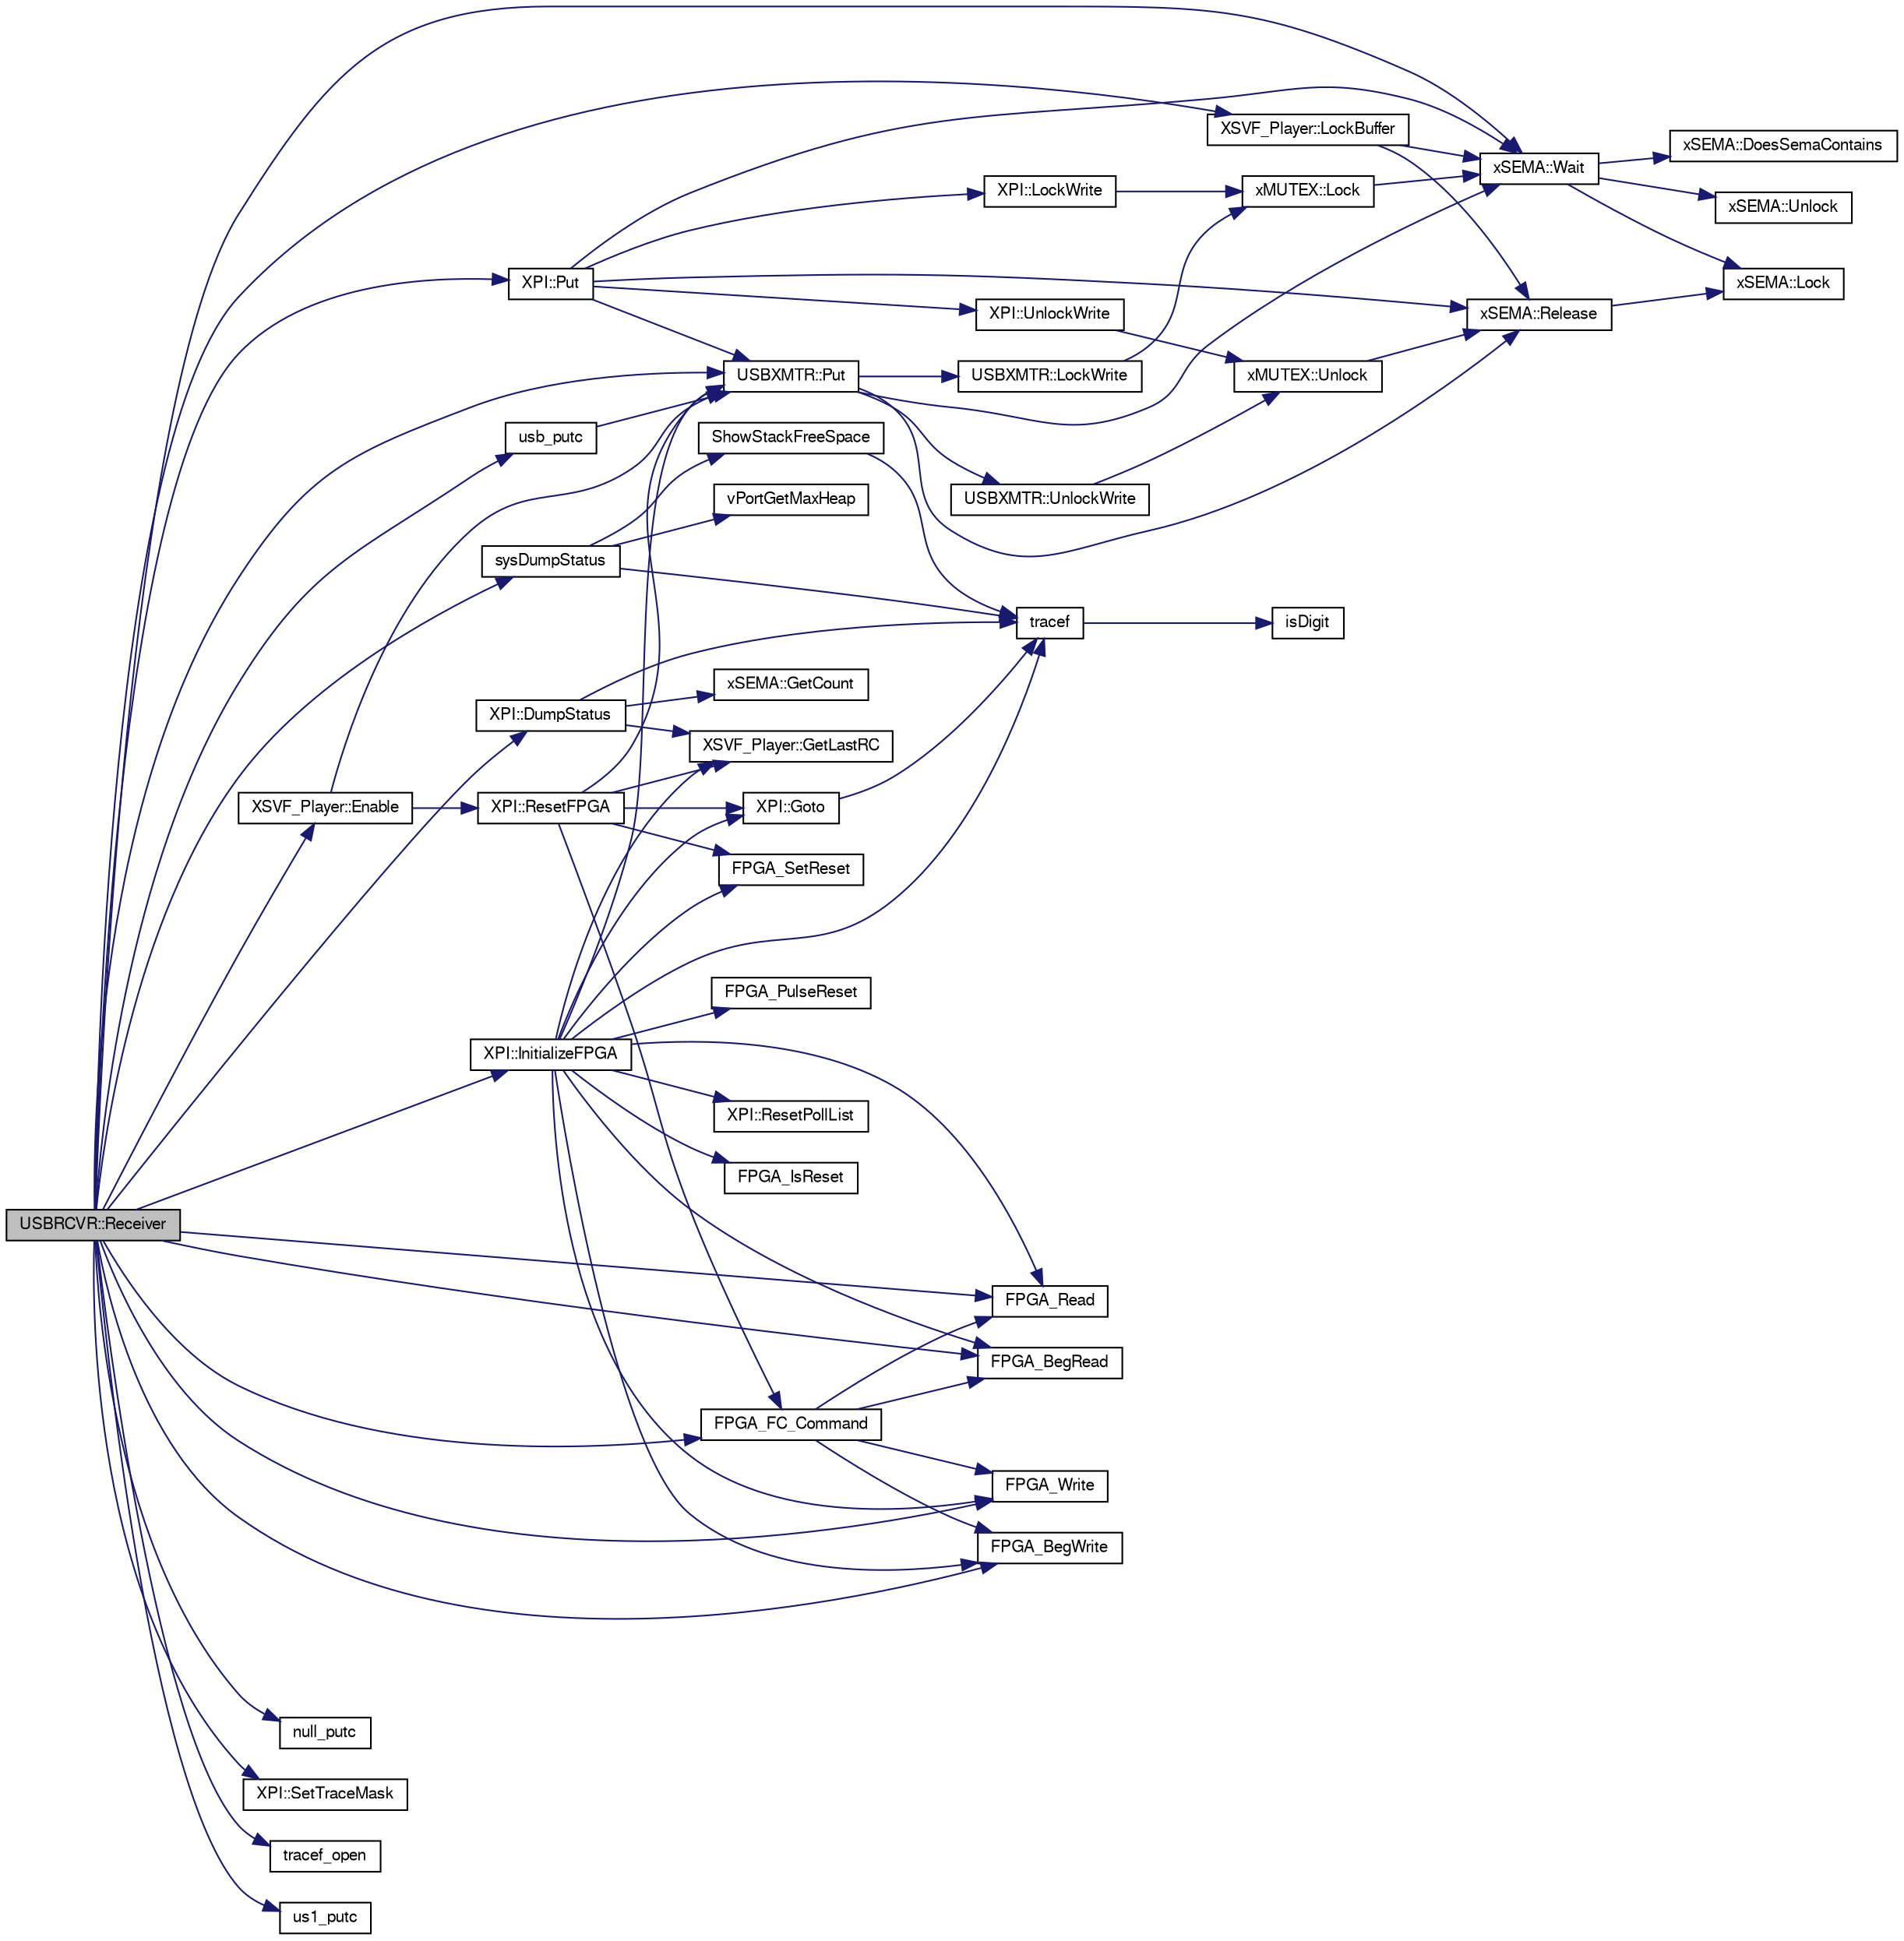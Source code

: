 digraph G
{
  bgcolor="transparent";
  edge [fontname="FreeSans",fontsize=10,labelfontname="FreeSans",labelfontsize=10];
  node [fontname="FreeSans",fontsize=10,shape=record];
  rankdir=LR;
  Node1 [label="USBRCVR::Receiver",height=0.2,width=0.4,color="black", fillcolor="grey75", style="filled" fontcolor="black"];
  Node1 -> Node2 [color="midnightblue",fontsize=10,style="solid",fontname="FreeSans"];
  Node2 [label="XPI::DumpStatus",height=0.2,width=0.4,color="black",URL="$class_x_p_i.html#74381af57a983610abb488730eab82bb"];
  Node2 -> Node3 [color="midnightblue",fontsize=10,style="solid",fontname="FreeSans"];
  Node3 [label="xSEMA::GetCount",height=0.2,width=0.4,color="black",URL="$classx_s_e_m_a.html#173d61ea89795127bcbebd110616f944"];
  Node2 -> Node4 [color="midnightblue",fontsize=10,style="solid",fontname="FreeSans"];
  Node4 [label="XSVF_Player::GetLastRC",height=0.2,width=0.4,color="black",URL="$class_x_s_v_f___player.html#6fa3bf4ec56d838ad09c3f0e43a8342e"];
  Node2 -> Node5 [color="midnightblue",fontsize=10,style="solid",fontname="FreeSans"];
  Node5 [label="tracef",height=0.2,width=0.4,color="black",URL="$trace_8h.html#a992713b67dd2ec12eddb0ca609e13ab"];
  Node5 -> Node6 [color="midnightblue",fontsize=10,style="solid",fontname="FreeSans"];
  Node6 [label="isDigit",height=0.2,width=0.4,color="black",URL="$stdio_8cpp.html#6dc444c99c5adf684e2e9ac2a85d71d0"];
  Node1 -> Node7 [color="midnightblue",fontsize=10,style="solid",fontname="FreeSans"];
  Node7 [label="XSVF_Player::Enable",height=0.2,width=0.4,color="black",URL="$class_x_s_v_f___player.html#ab49a062790f0a95e08d6f246b2a71b4"];
  Node7 -> Node8 [color="midnightblue",fontsize=10,style="solid",fontname="FreeSans"];
  Node8 [label="USBXMTR::Put",height=0.2,width=0.4,color="black",URL="$class_u_s_b_x_m_t_r.html#149d280fef7548a52d67fcb5c5ac3ea6"];
  Node8 -> Node9 [color="midnightblue",fontsize=10,style="solid",fontname="FreeSans"];
  Node9 [label="USBXMTR::LockWrite",height=0.2,width=0.4,color="black",URL="$class_u_s_b_x_m_t_r.html#70384f142454df09c3600680cff40274"];
  Node9 -> Node10 [color="midnightblue",fontsize=10,style="solid",fontname="FreeSans"];
  Node10 [label="xMUTEX::Lock",height=0.2,width=0.4,color="black",URL="$classx_m_u_t_e_x.html#529d57424fe4f58d9a13dea66e40ecfa"];
  Node10 -> Node11 [color="midnightblue",fontsize=10,style="solid",fontname="FreeSans"];
  Node11 [label="xSEMA::Wait",height=0.2,width=0.4,color="black",URL="$classx_s_e_m_a.html#d398bc33f1c28f28c33ce1796b0e4ca7"];
  Node11 -> Node12 [color="midnightblue",fontsize=10,style="solid",fontname="FreeSans"];
  Node12 [label="xSEMA::DoesSemaContains",height=0.2,width=0.4,color="black",URL="$classx_s_e_m_a.html#b04acaa143ecfad200784197b075a8a8"];
  Node11 -> Node13 [color="midnightblue",fontsize=10,style="solid",fontname="FreeSans"];
  Node13 [label="xSEMA::Lock",height=0.2,width=0.4,color="black",URL="$classx_s_e_m_a.html#f672373f4e74bc17689036721587a6f1"];
  Node11 -> Node14 [color="midnightblue",fontsize=10,style="solid",fontname="FreeSans"];
  Node14 [label="xSEMA::Unlock",height=0.2,width=0.4,color="black",URL="$classx_s_e_m_a.html#b2457b1a08f5ef2bc40524d0e2c306bc"];
  Node8 -> Node15 [color="midnightblue",fontsize=10,style="solid",fontname="FreeSans"];
  Node15 [label="xSEMA::Release",height=0.2,width=0.4,color="black",URL="$classx_s_e_m_a.html#21e114e5918da00fc1d5ce9b285f5e2b"];
  Node15 -> Node13 [color="midnightblue",fontsize=10,style="solid",fontname="FreeSans"];
  Node8 -> Node16 [color="midnightblue",fontsize=10,style="solid",fontname="FreeSans"];
  Node16 [label="USBXMTR::UnlockWrite",height=0.2,width=0.4,color="black",URL="$class_u_s_b_x_m_t_r.html#421fa0d0a2a7d807d6d9c84b6e0304f8"];
  Node16 -> Node17 [color="midnightblue",fontsize=10,style="solid",fontname="FreeSans"];
  Node17 [label="xMUTEX::Unlock",height=0.2,width=0.4,color="black",URL="$classx_m_u_t_e_x.html#5f693de60fd054e78ef201118bc54a5f"];
  Node17 -> Node15 [color="midnightblue",fontsize=10,style="solid",fontname="FreeSans"];
  Node8 -> Node11 [color="midnightblue",fontsize=10,style="solid",fontname="FreeSans"];
  Node7 -> Node18 [color="midnightblue",fontsize=10,style="solid",fontname="FreeSans"];
  Node18 [label="XPI::ResetFPGA",height=0.2,width=0.4,color="black",URL="$class_x_p_i.html#5c51dda2c789ed0f0eec401f80d92c31"];
  Node18 -> Node19 [color="midnightblue",fontsize=10,style="solid",fontname="FreeSans"];
  Node19 [label="FPGA_FC_Command",height=0.2,width=0.4,color="black",URL="$fpga_8cpp.html#6ec2141bcc427ee6a3c18bdb187846d3"];
  Node19 -> Node20 [color="midnightblue",fontsize=10,style="solid",fontname="FreeSans"];
  Node20 [label="FPGA_BegRead",height=0.2,width=0.4,color="black",URL="$fpga_8hpp.html#a8775c4c73cdae748f93af04e87e6792"];
  Node19 -> Node21 [color="midnightblue",fontsize=10,style="solid",fontname="FreeSans"];
  Node21 [label="FPGA_BegWrite",height=0.2,width=0.4,color="black",URL="$fpga_8hpp.html#1b6789ce8965ccb307d548636d964939"];
  Node19 -> Node22 [color="midnightblue",fontsize=10,style="solid",fontname="FreeSans"];
  Node22 [label="FPGA_Read",height=0.2,width=0.4,color="black",URL="$fpga_8hpp.html#fed2dfd736eb1be0b2a3f10e7a284ba6"];
  Node19 -> Node23 [color="midnightblue",fontsize=10,style="solid",fontname="FreeSans"];
  Node23 [label="FPGA_Write",height=0.2,width=0.4,color="black",URL="$fpga_8hpp.html#8ecf613d5fe1af87d8cd076e4d33868b"];
  Node18 -> Node24 [color="midnightblue",fontsize=10,style="solid",fontname="FreeSans"];
  Node24 [label="FPGA_SetReset",height=0.2,width=0.4,color="black",URL="$fpga_8hpp.html#cac79b5f043fff8ed106d7dd5307f4cd"];
  Node18 -> Node4 [color="midnightblue",fontsize=10,style="solid",fontname="FreeSans"];
  Node18 -> Node25 [color="midnightblue",fontsize=10,style="solid",fontname="FreeSans"];
  Node25 [label="XPI::Goto",height=0.2,width=0.4,color="black",URL="$class_x_p_i.html#7aeb6f74261e180bbdb8de6923dbd81f"];
  Node25 -> Node5 [color="midnightblue",fontsize=10,style="solid",fontname="FreeSans"];
  Node18 -> Node8 [color="midnightblue",fontsize=10,style="solid",fontname="FreeSans"];
  Node1 -> Node20 [color="midnightblue",fontsize=10,style="solid",fontname="FreeSans"];
  Node1 -> Node21 [color="midnightblue",fontsize=10,style="solid",fontname="FreeSans"];
  Node1 -> Node19 [color="midnightblue",fontsize=10,style="solid",fontname="FreeSans"];
  Node1 -> Node22 [color="midnightblue",fontsize=10,style="solid",fontname="FreeSans"];
  Node1 -> Node23 [color="midnightblue",fontsize=10,style="solid",fontname="FreeSans"];
  Node1 -> Node26 [color="midnightblue",fontsize=10,style="solid",fontname="FreeSans"];
  Node26 [label="XPI::InitializeFPGA",height=0.2,width=0.4,color="black",URL="$class_x_p_i.html#13617d172b308c1448c74f4535b2e73d"];
  Node26 -> Node20 [color="midnightblue",fontsize=10,style="solid",fontname="FreeSans"];
  Node26 -> Node21 [color="midnightblue",fontsize=10,style="solid",fontname="FreeSans"];
  Node26 -> Node27 [color="midnightblue",fontsize=10,style="solid",fontname="FreeSans"];
  Node27 [label="FPGA_IsReset",height=0.2,width=0.4,color="black",URL="$fpga_8hpp.html#e5b55ceddf6a33085052f1844ea59647"];
  Node26 -> Node28 [color="midnightblue",fontsize=10,style="solid",fontname="FreeSans"];
  Node28 [label="FPGA_PulseReset",height=0.2,width=0.4,color="black",URL="$fpga_8hpp.html#e5b14b685c12e00e21d8f726c1c805bb"];
  Node26 -> Node22 [color="midnightblue",fontsize=10,style="solid",fontname="FreeSans"];
  Node26 -> Node24 [color="midnightblue",fontsize=10,style="solid",fontname="FreeSans"];
  Node26 -> Node23 [color="midnightblue",fontsize=10,style="solid",fontname="FreeSans"];
  Node26 -> Node4 [color="midnightblue",fontsize=10,style="solid",fontname="FreeSans"];
  Node26 -> Node25 [color="midnightblue",fontsize=10,style="solid",fontname="FreeSans"];
  Node26 -> Node8 [color="midnightblue",fontsize=10,style="solid",fontname="FreeSans"];
  Node26 -> Node29 [color="midnightblue",fontsize=10,style="solid",fontname="FreeSans"];
  Node29 [label="XPI::ResetPollList",height=0.2,width=0.4,color="black",URL="$class_x_p_i.html#f62bf4c64b500f35515ca8f5be19ce8d"];
  Node26 -> Node5 [color="midnightblue",fontsize=10,style="solid",fontname="FreeSans"];
  Node1 -> Node30 [color="midnightblue",fontsize=10,style="solid",fontname="FreeSans"];
  Node30 [label="XSVF_Player::LockBuffer",height=0.2,width=0.4,color="black",URL="$class_x_s_v_f___player.html#4e412ad72e7bc50f79f431305ce0c62c"];
  Node30 -> Node15 [color="midnightblue",fontsize=10,style="solid",fontname="FreeSans"];
  Node30 -> Node11 [color="midnightblue",fontsize=10,style="solid",fontname="FreeSans"];
  Node1 -> Node31 [color="midnightblue",fontsize=10,style="solid",fontname="FreeSans"];
  Node31 [label="null_putc",height=0.2,width=0.4,color="black",URL="$sam7xpud_8hpp.html#8afa8c69746a9bd9a2b2bd3ddf0dcae6"];
  Node1 -> Node32 [color="midnightblue",fontsize=10,style="solid",fontname="FreeSans"];
  Node32 [label="XPI::Put",height=0.2,width=0.4,color="black",URL="$class_x_p_i.html#2120b6e3bee2a8eedaf06fad5017eb8a"];
  Node32 -> Node33 [color="midnightblue",fontsize=10,style="solid",fontname="FreeSans"];
  Node33 [label="XPI::LockWrite",height=0.2,width=0.4,color="black",URL="$class_x_p_i.html#10ba209398cb347a1f3fced4902037ec"];
  Node33 -> Node10 [color="midnightblue",fontsize=10,style="solid",fontname="FreeSans"];
  Node32 -> Node8 [color="midnightblue",fontsize=10,style="solid",fontname="FreeSans"];
  Node32 -> Node15 [color="midnightblue",fontsize=10,style="solid",fontname="FreeSans"];
  Node32 -> Node34 [color="midnightblue",fontsize=10,style="solid",fontname="FreeSans"];
  Node34 [label="XPI::UnlockWrite",height=0.2,width=0.4,color="black",URL="$class_x_p_i.html#e9f57b4e990c6c60eadde6432632a0f2"];
  Node34 -> Node17 [color="midnightblue",fontsize=10,style="solid",fontname="FreeSans"];
  Node32 -> Node11 [color="midnightblue",fontsize=10,style="solid",fontname="FreeSans"];
  Node1 -> Node8 [color="midnightblue",fontsize=10,style="solid",fontname="FreeSans"];
  Node1 -> Node35 [color="midnightblue",fontsize=10,style="solid",fontname="FreeSans"];
  Node35 [label="XPI::SetTraceMask",height=0.2,width=0.4,color="black",URL="$class_x_p_i.html#3971ff9033f0f6934ac4ee195cf34468"];
  Node1 -> Node36 [color="midnightblue",fontsize=10,style="solid",fontname="FreeSans"];
  Node36 [label="sysDumpStatus",height=0.2,width=0.4,color="black",URL="$sam7xpud_8hpp.html#3ffbef8314ccf9023edcd7219e79787c"];
  Node36 -> Node37 [color="midnightblue",fontsize=10,style="solid",fontname="FreeSans"];
  Node37 [label="ShowStackFreeSpace",height=0.2,width=0.4,color="black",URL="$sam7xpud_8cpp.html#5cff77e3bf26b52d8fa308571d085fcf"];
  Node37 -> Node5 [color="midnightblue",fontsize=10,style="solid",fontname="FreeSans"];
  Node36 -> Node5 [color="midnightblue",fontsize=10,style="solid",fontname="FreeSans"];
  Node36 -> Node38 [color="midnightblue",fontsize=10,style="solid",fontname="FreeSans"];
  Node38 [label="vPortGetMaxHeap",height=0.2,width=0.4,color="black",URL="$sam7xpud_8hpp.html#4df31879215aaf385fd158740b6c0f01"];
  Node1 -> Node39 [color="midnightblue",fontsize=10,style="solid",fontname="FreeSans"];
  Node39 [label="tracef_open",height=0.2,width=0.4,color="black",URL="$trace_8h.html#74e3f5cfdf662bdddec8a4670c21eb65"];
  Node1 -> Node40 [color="midnightblue",fontsize=10,style="solid",fontname="FreeSans"];
  Node40 [label="us1_putc",height=0.2,width=0.4,color="black",URL="$sam7xpud_8hpp.html#409e918fc805f7946dff7e20e5887005"];
  Node1 -> Node41 [color="midnightblue",fontsize=10,style="solid",fontname="FreeSans"];
  Node41 [label="usb_putc",height=0.2,width=0.4,color="black",URL="$sam7xpud_8hpp.html#04af8901fc5c1015eb79acb36ba38ad6"];
  Node41 -> Node8 [color="midnightblue",fontsize=10,style="solid",fontname="FreeSans"];
  Node1 -> Node11 [color="midnightblue",fontsize=10,style="solid",fontname="FreeSans"];
}
